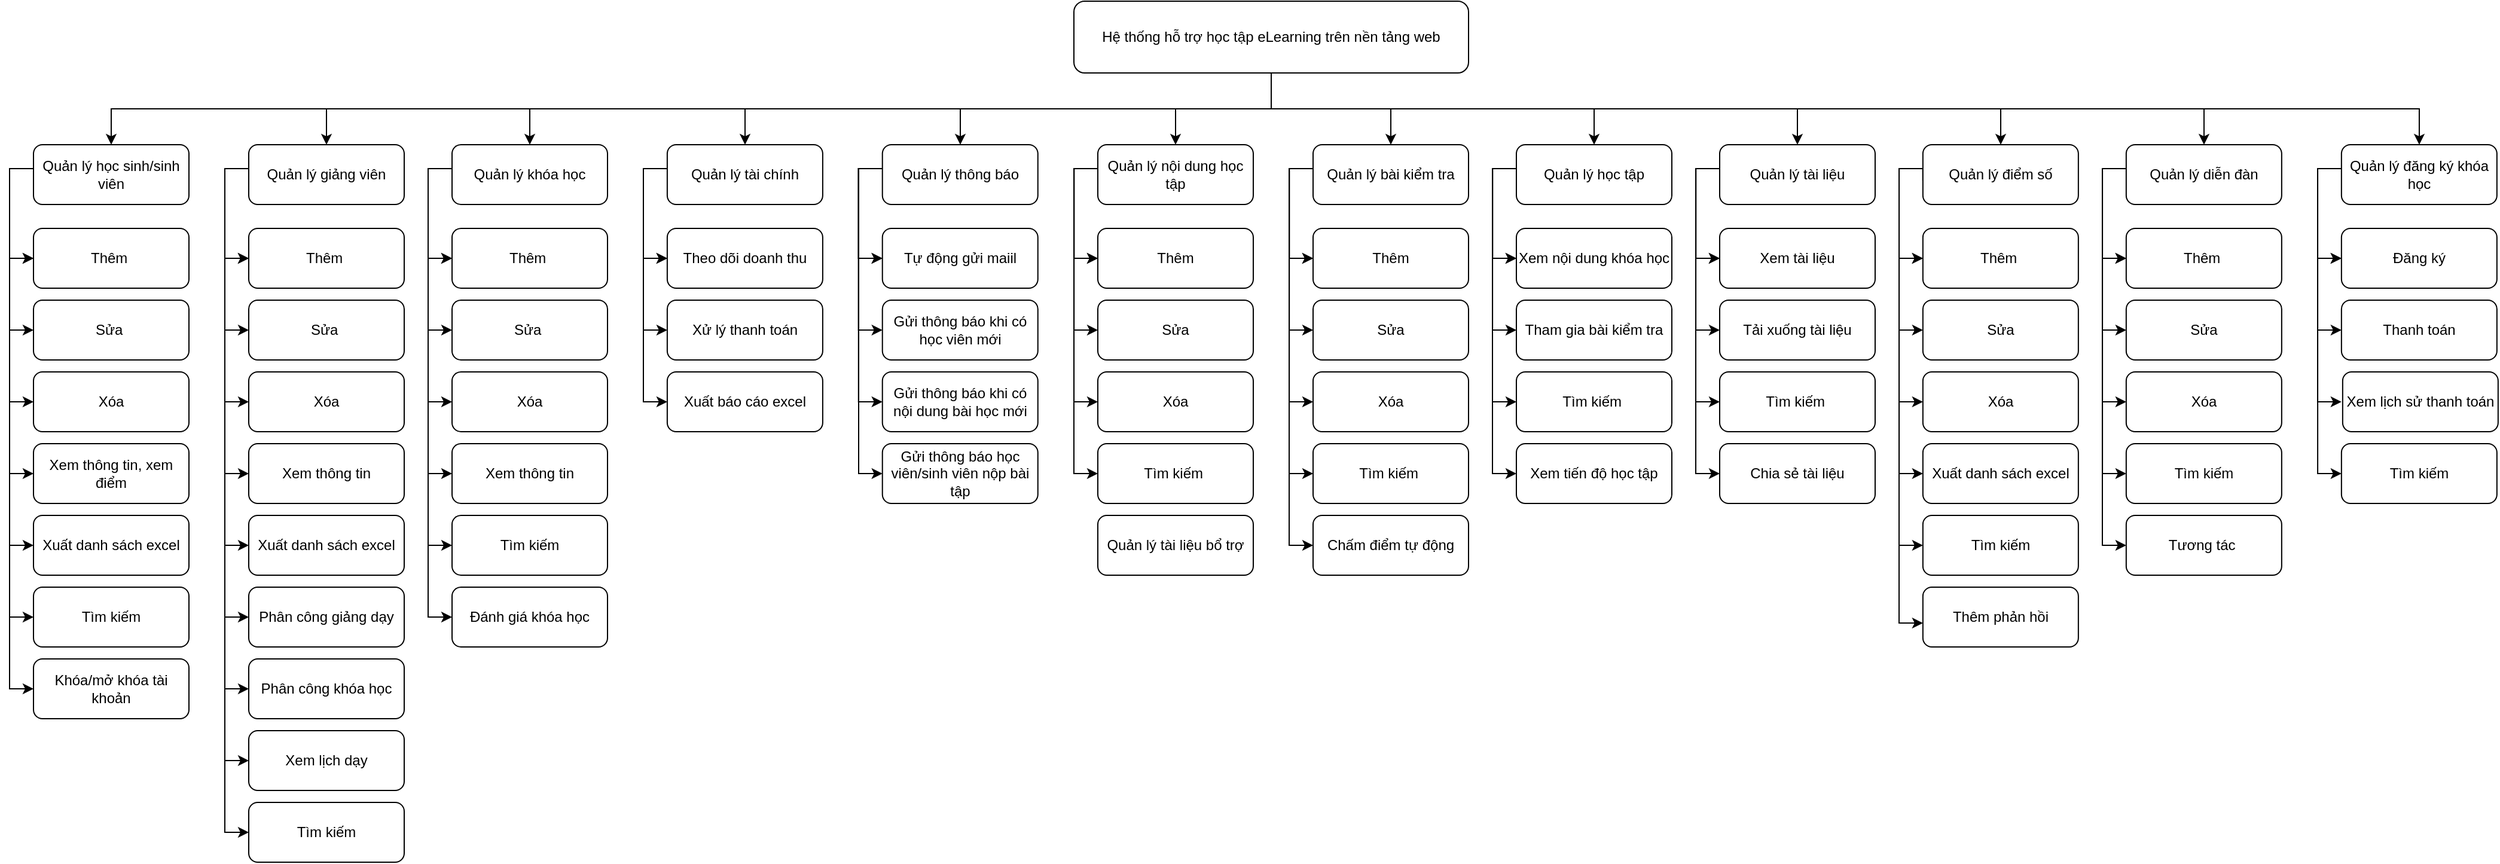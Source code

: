 <mxfile version="26.2.14">
  <diagram name="Page-1" id="I-7YPhFpCVGjYqoQ73Ly">
    <mxGraphModel dx="2675" dy="889" grid="1" gridSize="10" guides="1" tooltips="1" connect="1" arrows="1" fold="1" page="1" pageScale="1" pageWidth="850" pageHeight="1100" math="0" shadow="0">
      <root>
        <mxCell id="0" />
        <mxCell id="1" parent="0" />
        <mxCell id="hVVMpaapmV8Wa0ZIryD7-13" style="edgeStyle=orthogonalEdgeStyle;rounded=0;orthogonalLoop=1;jettySize=auto;html=1;" edge="1" parent="1" source="hVVMpaapmV8Wa0ZIryD7-2" target="hVVMpaapmV8Wa0ZIryD7-3">
          <mxGeometry relative="1" as="geometry">
            <Array as="points">
              <mxPoint x="1015" y="110" />
              <mxPoint x="45" y="110" />
            </Array>
          </mxGeometry>
        </mxCell>
        <mxCell id="hVVMpaapmV8Wa0ZIryD7-36" style="edgeStyle=orthogonalEdgeStyle;rounded=0;orthogonalLoop=1;jettySize=auto;html=1;" edge="1" parent="1" source="hVVMpaapmV8Wa0ZIryD7-2" target="hVVMpaapmV8Wa0ZIryD7-30">
          <mxGeometry relative="1" as="geometry">
            <Array as="points">
              <mxPoint x="1015" y="110" />
              <mxPoint x="225" y="110" />
            </Array>
          </mxGeometry>
        </mxCell>
        <mxCell id="hVVMpaapmV8Wa0ZIryD7-163" style="edgeStyle=orthogonalEdgeStyle;rounded=0;orthogonalLoop=1;jettySize=auto;html=1;entryX=0.5;entryY=0;entryDx=0;entryDy=0;" edge="1" parent="1" source="hVVMpaapmV8Wa0ZIryD7-2" target="hVVMpaapmV8Wa0ZIryD7-47">
          <mxGeometry relative="1" as="geometry">
            <Array as="points">
              <mxPoint x="1015" y="110" />
              <mxPoint x="395" y="110" />
            </Array>
          </mxGeometry>
        </mxCell>
        <mxCell id="hVVMpaapmV8Wa0ZIryD7-164" style="edgeStyle=orthogonalEdgeStyle;rounded=0;orthogonalLoop=1;jettySize=auto;html=1;" edge="1" parent="1" source="hVVMpaapmV8Wa0ZIryD7-2" target="hVVMpaapmV8Wa0ZIryD7-67">
          <mxGeometry relative="1" as="geometry">
            <Array as="points">
              <mxPoint x="1015" y="110" />
              <mxPoint x="575" y="110" />
            </Array>
          </mxGeometry>
        </mxCell>
        <mxCell id="hVVMpaapmV8Wa0ZIryD7-165" style="edgeStyle=orthogonalEdgeStyle;rounded=0;orthogonalLoop=1;jettySize=auto;html=1;" edge="1" parent="1" source="hVVMpaapmV8Wa0ZIryD7-2" target="hVVMpaapmV8Wa0ZIryD7-98">
          <mxGeometry relative="1" as="geometry">
            <Array as="points">
              <mxPoint x="1015" y="110" />
              <mxPoint x="755" y="110" />
            </Array>
          </mxGeometry>
        </mxCell>
        <mxCell id="hVVMpaapmV8Wa0ZIryD7-166" style="edgeStyle=orthogonalEdgeStyle;rounded=0;orthogonalLoop=1;jettySize=auto;html=1;" edge="1" parent="1" source="hVVMpaapmV8Wa0ZIryD7-2" target="hVVMpaapmV8Wa0ZIryD7-112">
          <mxGeometry relative="1" as="geometry" />
        </mxCell>
        <mxCell id="hVVMpaapmV8Wa0ZIryD7-167" style="edgeStyle=orthogonalEdgeStyle;rounded=0;orthogonalLoop=1;jettySize=auto;html=1;" edge="1" parent="1" source="hVVMpaapmV8Wa0ZIryD7-2" target="hVVMpaapmV8Wa0ZIryD7-121">
          <mxGeometry relative="1" as="geometry">
            <Array as="points">
              <mxPoint x="1015" y="110" />
              <mxPoint x="1115" y="110" />
            </Array>
          </mxGeometry>
        </mxCell>
        <mxCell id="hVVMpaapmV8Wa0ZIryD7-168" style="edgeStyle=orthogonalEdgeStyle;rounded=0;orthogonalLoop=1;jettySize=auto;html=1;" edge="1" parent="1" source="hVVMpaapmV8Wa0ZIryD7-2" target="hVVMpaapmV8Wa0ZIryD7-137">
          <mxGeometry relative="1" as="geometry">
            <Array as="points">
              <mxPoint x="1015" y="110" />
              <mxPoint x="1455" y="110" />
            </Array>
          </mxGeometry>
        </mxCell>
        <mxCell id="hVVMpaapmV8Wa0ZIryD7-169" style="edgeStyle=orthogonalEdgeStyle;rounded=0;orthogonalLoop=1;jettySize=auto;html=1;" edge="1" parent="1" source="hVVMpaapmV8Wa0ZIryD7-2" target="hVVMpaapmV8Wa0ZIryD7-147">
          <mxGeometry relative="1" as="geometry">
            <Array as="points">
              <mxPoint x="1015" y="110" />
              <mxPoint x="1625" y="110" />
            </Array>
          </mxGeometry>
        </mxCell>
        <mxCell id="hVVMpaapmV8Wa0ZIryD7-205" style="edgeStyle=orthogonalEdgeStyle;rounded=0;orthogonalLoop=1;jettySize=auto;html=1;" edge="1" parent="1" source="hVVMpaapmV8Wa0ZIryD7-2" target="hVVMpaapmV8Wa0ZIryD7-196">
          <mxGeometry relative="1" as="geometry">
            <Array as="points">
              <mxPoint x="1015" y="110" />
              <mxPoint x="1795" y="110" />
            </Array>
          </mxGeometry>
        </mxCell>
        <mxCell id="hVVMpaapmV8Wa0ZIryD7-208" style="edgeStyle=orthogonalEdgeStyle;rounded=0;orthogonalLoop=1;jettySize=auto;html=1;" edge="1" parent="1" source="hVVMpaapmV8Wa0ZIryD7-2" target="hVVMpaapmV8Wa0ZIryD7-130">
          <mxGeometry relative="1" as="geometry">
            <Array as="points">
              <mxPoint x="1015" y="110" />
              <mxPoint x="1285" y="110" />
            </Array>
          </mxGeometry>
        </mxCell>
        <mxCell id="hVVMpaapmV8Wa0ZIryD7-226" style="edgeStyle=orthogonalEdgeStyle;rounded=0;orthogonalLoop=1;jettySize=auto;html=1;" edge="1" parent="1" source="hVVMpaapmV8Wa0ZIryD7-2" target="hVVMpaapmV8Wa0ZIryD7-215">
          <mxGeometry relative="1" as="geometry">
            <Array as="points">
              <mxPoint x="1015" y="110" />
              <mxPoint x="1975" y="110" />
            </Array>
          </mxGeometry>
        </mxCell>
        <mxCell id="hVVMpaapmV8Wa0ZIryD7-2" value="Hệ thống hỗ trợ học tập eLearning trên nền tảng web" style="rounded=1;whiteSpace=wrap;html=1;" vertex="1" parent="1">
          <mxGeometry x="850" y="20" width="330" height="60" as="geometry" />
        </mxCell>
        <mxCell id="hVVMpaapmV8Wa0ZIryD7-15" style="edgeStyle=orthogonalEdgeStyle;rounded=0;orthogonalLoop=1;jettySize=auto;html=1;entryX=0;entryY=0.5;entryDx=0;entryDy=0;" edge="1" parent="1" source="hVVMpaapmV8Wa0ZIryD7-3" target="hVVMpaapmV8Wa0ZIryD7-7">
          <mxGeometry relative="1" as="geometry">
            <Array as="points">
              <mxPoint x="-40" y="160" />
              <mxPoint x="-40" y="235" />
            </Array>
          </mxGeometry>
        </mxCell>
        <mxCell id="hVVMpaapmV8Wa0ZIryD7-17" style="edgeStyle=orthogonalEdgeStyle;rounded=0;orthogonalLoop=1;jettySize=auto;html=1;entryX=0;entryY=0.5;entryDx=0;entryDy=0;" edge="1" parent="1" source="hVVMpaapmV8Wa0ZIryD7-3" target="hVVMpaapmV8Wa0ZIryD7-7">
          <mxGeometry relative="1" as="geometry">
            <Array as="points">
              <mxPoint x="-40" y="160" />
              <mxPoint x="-40" y="235" />
            </Array>
          </mxGeometry>
        </mxCell>
        <mxCell id="hVVMpaapmV8Wa0ZIryD7-18" style="edgeStyle=orthogonalEdgeStyle;rounded=0;orthogonalLoop=1;jettySize=auto;html=1;entryX=0;entryY=0.5;entryDx=0;entryDy=0;" edge="1" parent="1" source="hVVMpaapmV8Wa0ZIryD7-3" target="hVVMpaapmV8Wa0ZIryD7-8">
          <mxGeometry relative="1" as="geometry">
            <Array as="points">
              <mxPoint x="-40" y="160" />
              <mxPoint x="-40" y="295" />
            </Array>
          </mxGeometry>
        </mxCell>
        <mxCell id="hVVMpaapmV8Wa0ZIryD7-19" style="edgeStyle=orthogonalEdgeStyle;rounded=0;orthogonalLoop=1;jettySize=auto;html=1;entryX=0;entryY=0.5;entryDx=0;entryDy=0;" edge="1" parent="1" source="hVVMpaapmV8Wa0ZIryD7-3" target="hVVMpaapmV8Wa0ZIryD7-9">
          <mxGeometry relative="1" as="geometry">
            <Array as="points">
              <mxPoint x="-40" y="160" />
              <mxPoint x="-40" y="355" />
            </Array>
          </mxGeometry>
        </mxCell>
        <mxCell id="hVVMpaapmV8Wa0ZIryD7-20" style="edgeStyle=orthogonalEdgeStyle;rounded=0;orthogonalLoop=1;jettySize=auto;html=1;entryX=0;entryY=0.5;entryDx=0;entryDy=0;" edge="1" parent="1" source="hVVMpaapmV8Wa0ZIryD7-3" target="hVVMpaapmV8Wa0ZIryD7-10">
          <mxGeometry relative="1" as="geometry">
            <Array as="points">
              <mxPoint x="-40" y="160" />
              <mxPoint x="-40" y="415" />
            </Array>
          </mxGeometry>
        </mxCell>
        <mxCell id="hVVMpaapmV8Wa0ZIryD7-21" style="edgeStyle=orthogonalEdgeStyle;rounded=0;orthogonalLoop=1;jettySize=auto;html=1;entryX=0;entryY=0.5;entryDx=0;entryDy=0;" edge="1" parent="1" source="hVVMpaapmV8Wa0ZIryD7-3" target="hVVMpaapmV8Wa0ZIryD7-12">
          <mxGeometry relative="1" as="geometry">
            <Array as="points">
              <mxPoint x="-40" y="160" />
              <mxPoint x="-40" y="475" />
            </Array>
          </mxGeometry>
        </mxCell>
        <mxCell id="hVVMpaapmV8Wa0ZIryD7-77" style="edgeStyle=orthogonalEdgeStyle;rounded=0;orthogonalLoop=1;jettySize=auto;html=1;entryX=0;entryY=0.5;entryDx=0;entryDy=0;" edge="1" parent="1" source="hVVMpaapmV8Wa0ZIryD7-3" target="hVVMpaapmV8Wa0ZIryD7-75">
          <mxGeometry relative="1" as="geometry">
            <Array as="points">
              <mxPoint x="-40" y="160" />
              <mxPoint x="-40" y="535" />
            </Array>
          </mxGeometry>
        </mxCell>
        <mxCell id="hVVMpaapmV8Wa0ZIryD7-173" style="edgeStyle=orthogonalEdgeStyle;rounded=0;orthogonalLoop=1;jettySize=auto;html=1;entryX=0;entryY=0.5;entryDx=0;entryDy=0;" edge="1" parent="1" source="hVVMpaapmV8Wa0ZIryD7-3" target="hVVMpaapmV8Wa0ZIryD7-171">
          <mxGeometry relative="1" as="geometry">
            <Array as="points">
              <mxPoint x="-40" y="160" />
              <mxPoint x="-40" y="595" />
            </Array>
          </mxGeometry>
        </mxCell>
        <mxCell id="hVVMpaapmV8Wa0ZIryD7-3" value="&lt;p style=&quot;white-space-collapse: preserve;&quot; dir=&quot;auto&quot;&gt;Quản lý học sinh/sinh viên&lt;/p&gt;" style="rounded=1;whiteSpace=wrap;html=1;horizontal=1;" vertex="1" parent="1">
          <mxGeometry x="-20" y="140" width="130" height="50" as="geometry" />
        </mxCell>
        <mxCell id="hVVMpaapmV8Wa0ZIryD7-7" value="&lt;p style=&quot;white-space-collapse: preserve;&quot; dir=&quot;auto&quot;&gt;Thêm &lt;/p&gt;" style="rounded=1;whiteSpace=wrap;html=1;horizontal=1;" vertex="1" parent="1">
          <mxGeometry x="-20" y="210" width="130" height="50" as="geometry" />
        </mxCell>
        <mxCell id="hVVMpaapmV8Wa0ZIryD7-8" value="&lt;p style=&quot;white-space-collapse: preserve;&quot; dir=&quot;auto&quot;&gt;Sửa &lt;/p&gt;" style="rounded=1;whiteSpace=wrap;html=1;horizontal=1;" vertex="1" parent="1">
          <mxGeometry x="-20" y="270" width="130" height="50" as="geometry" />
        </mxCell>
        <mxCell id="hVVMpaapmV8Wa0ZIryD7-9" value="Xóa" style="rounded=1;whiteSpace=wrap;html=1;horizontal=1;" vertex="1" parent="1">
          <mxGeometry x="-20" y="330" width="130" height="50" as="geometry" />
        </mxCell>
        <mxCell id="hVVMpaapmV8Wa0ZIryD7-10" value="Xem thông tin, xem điểm" style="rounded=1;whiteSpace=wrap;html=1;horizontal=1;" vertex="1" parent="1">
          <mxGeometry x="-20" y="390" width="130" height="50" as="geometry" />
        </mxCell>
        <mxCell id="hVVMpaapmV8Wa0ZIryD7-12" value="Xuất danh sách excel" style="rounded=1;whiteSpace=wrap;html=1;horizontal=1;" vertex="1" parent="1">
          <mxGeometry x="-20" y="450" width="130" height="50" as="geometry" />
        </mxCell>
        <mxCell id="hVVMpaapmV8Wa0ZIryD7-24" style="edgeStyle=orthogonalEdgeStyle;rounded=0;orthogonalLoop=1;jettySize=auto;html=1;entryX=0;entryY=0.5;entryDx=0;entryDy=0;" edge="1" parent="1" source="hVVMpaapmV8Wa0ZIryD7-30" target="hVVMpaapmV8Wa0ZIryD7-31">
          <mxGeometry relative="1" as="geometry">
            <Array as="points">
              <mxPoint x="140" y="160" />
              <mxPoint x="140" y="235" />
            </Array>
          </mxGeometry>
        </mxCell>
        <mxCell id="hVVMpaapmV8Wa0ZIryD7-25" style="edgeStyle=orthogonalEdgeStyle;rounded=0;orthogonalLoop=1;jettySize=auto;html=1;entryX=0;entryY=0.5;entryDx=0;entryDy=0;" edge="1" parent="1" source="hVVMpaapmV8Wa0ZIryD7-30" target="hVVMpaapmV8Wa0ZIryD7-31">
          <mxGeometry relative="1" as="geometry">
            <Array as="points">
              <mxPoint x="140" y="160" />
              <mxPoint x="140" y="235" />
            </Array>
          </mxGeometry>
        </mxCell>
        <mxCell id="hVVMpaapmV8Wa0ZIryD7-26" style="edgeStyle=orthogonalEdgeStyle;rounded=0;orthogonalLoop=1;jettySize=auto;html=1;entryX=0;entryY=0.5;entryDx=0;entryDy=0;" edge="1" parent="1" source="hVVMpaapmV8Wa0ZIryD7-30" target="hVVMpaapmV8Wa0ZIryD7-32">
          <mxGeometry relative="1" as="geometry">
            <Array as="points">
              <mxPoint x="140" y="160" />
              <mxPoint x="140" y="295" />
            </Array>
          </mxGeometry>
        </mxCell>
        <mxCell id="hVVMpaapmV8Wa0ZIryD7-27" style="edgeStyle=orthogonalEdgeStyle;rounded=0;orthogonalLoop=1;jettySize=auto;html=1;entryX=0;entryY=0.5;entryDx=0;entryDy=0;" edge="1" parent="1" source="hVVMpaapmV8Wa0ZIryD7-30" target="hVVMpaapmV8Wa0ZIryD7-33">
          <mxGeometry relative="1" as="geometry">
            <Array as="points">
              <mxPoint x="140" y="160" />
              <mxPoint x="140" y="355" />
            </Array>
          </mxGeometry>
        </mxCell>
        <mxCell id="hVVMpaapmV8Wa0ZIryD7-28" style="edgeStyle=orthogonalEdgeStyle;rounded=0;orthogonalLoop=1;jettySize=auto;html=1;entryX=0;entryY=0.5;entryDx=0;entryDy=0;" edge="1" parent="1" source="hVVMpaapmV8Wa0ZIryD7-30" target="hVVMpaapmV8Wa0ZIryD7-34">
          <mxGeometry relative="1" as="geometry">
            <Array as="points">
              <mxPoint x="140" y="160" />
              <mxPoint x="140" y="415" />
            </Array>
          </mxGeometry>
        </mxCell>
        <mxCell id="hVVMpaapmV8Wa0ZIryD7-29" style="edgeStyle=orthogonalEdgeStyle;rounded=0;orthogonalLoop=1;jettySize=auto;html=1;entryX=0;entryY=0.5;entryDx=0;entryDy=0;" edge="1" parent="1" source="hVVMpaapmV8Wa0ZIryD7-30" target="hVVMpaapmV8Wa0ZIryD7-35">
          <mxGeometry relative="1" as="geometry">
            <Array as="points">
              <mxPoint x="140" y="160" />
              <mxPoint x="140" y="475" />
            </Array>
          </mxGeometry>
        </mxCell>
        <mxCell id="hVVMpaapmV8Wa0ZIryD7-57" style="edgeStyle=orthogonalEdgeStyle;rounded=0;orthogonalLoop=1;jettySize=auto;html=1;entryX=0;entryY=0.5;entryDx=0;entryDy=0;" edge="1" parent="1" source="hVVMpaapmV8Wa0ZIryD7-30" target="hVVMpaapmV8Wa0ZIryD7-37">
          <mxGeometry relative="1" as="geometry">
            <Array as="points">
              <mxPoint x="140" y="160" />
              <mxPoint x="140" y="535" />
            </Array>
          </mxGeometry>
        </mxCell>
        <mxCell id="hVVMpaapmV8Wa0ZIryD7-58" style="edgeStyle=orthogonalEdgeStyle;rounded=0;orthogonalLoop=1;jettySize=auto;html=1;entryX=0;entryY=0.5;entryDx=0;entryDy=0;" edge="1" parent="1" source="hVVMpaapmV8Wa0ZIryD7-30" target="hVVMpaapmV8Wa0ZIryD7-38">
          <mxGeometry relative="1" as="geometry">
            <Array as="points">
              <mxPoint x="140" y="160" />
              <mxPoint x="140" y="595" />
            </Array>
          </mxGeometry>
        </mxCell>
        <mxCell id="hVVMpaapmV8Wa0ZIryD7-81" style="edgeStyle=orthogonalEdgeStyle;rounded=0;orthogonalLoop=1;jettySize=auto;html=1;entryX=0;entryY=0.5;entryDx=0;entryDy=0;" edge="1" parent="1" source="hVVMpaapmV8Wa0ZIryD7-30" target="hVVMpaapmV8Wa0ZIryD7-80">
          <mxGeometry relative="1" as="geometry">
            <Array as="points">
              <mxPoint x="140" y="160" />
              <mxPoint x="140" y="655" />
            </Array>
          </mxGeometry>
        </mxCell>
        <mxCell id="hVVMpaapmV8Wa0ZIryD7-175" style="edgeStyle=orthogonalEdgeStyle;rounded=0;orthogonalLoop=1;jettySize=auto;html=1;entryX=0;entryY=0.5;entryDx=0;entryDy=0;" edge="1" parent="1" source="hVVMpaapmV8Wa0ZIryD7-30" target="hVVMpaapmV8Wa0ZIryD7-174">
          <mxGeometry relative="1" as="geometry">
            <Array as="points">
              <mxPoint x="140" y="160" />
              <mxPoint x="140" y="715" />
            </Array>
          </mxGeometry>
        </mxCell>
        <mxCell id="hVVMpaapmV8Wa0ZIryD7-30" value="&lt;p style=&quot;white-space-collapse: preserve;&quot; dir=&quot;auto&quot;&gt;Quản lý giảng viên&lt;/p&gt;" style="rounded=1;whiteSpace=wrap;html=1;horizontal=1;" vertex="1" parent="1">
          <mxGeometry x="160" y="140" width="130" height="50" as="geometry" />
        </mxCell>
        <mxCell id="hVVMpaapmV8Wa0ZIryD7-31" value="&lt;p style=&quot;white-space-collapse: preserve;&quot; dir=&quot;auto&quot;&gt;Thêm &lt;/p&gt;" style="rounded=1;whiteSpace=wrap;html=1;horizontal=1;" vertex="1" parent="1">
          <mxGeometry x="160" y="210" width="130" height="50" as="geometry" />
        </mxCell>
        <mxCell id="hVVMpaapmV8Wa0ZIryD7-32" value="&lt;p style=&quot;white-space-collapse: preserve;&quot; dir=&quot;auto&quot;&gt;Sửa &lt;/p&gt;" style="rounded=1;whiteSpace=wrap;html=1;horizontal=1;" vertex="1" parent="1">
          <mxGeometry x="160" y="270" width="130" height="50" as="geometry" />
        </mxCell>
        <mxCell id="hVVMpaapmV8Wa0ZIryD7-33" value="Xóa" style="rounded=1;whiteSpace=wrap;html=1;horizontal=1;" vertex="1" parent="1">
          <mxGeometry x="160" y="330" width="130" height="50" as="geometry" />
        </mxCell>
        <mxCell id="hVVMpaapmV8Wa0ZIryD7-34" value="Xem thông tin" style="rounded=1;whiteSpace=wrap;html=1;horizontal=1;" vertex="1" parent="1">
          <mxGeometry x="160" y="390" width="130" height="50" as="geometry" />
        </mxCell>
        <mxCell id="hVVMpaapmV8Wa0ZIryD7-35" value="Xuất danh sách excel" style="rounded=1;whiteSpace=wrap;html=1;horizontal=1;" vertex="1" parent="1">
          <mxGeometry x="160" y="450" width="130" height="50" as="geometry" />
        </mxCell>
        <mxCell id="hVVMpaapmV8Wa0ZIryD7-37" value="Phân công giảng dạy" style="rounded=1;whiteSpace=wrap;html=1;horizontal=1;" vertex="1" parent="1">
          <mxGeometry x="160" y="510" width="130" height="50" as="geometry" />
        </mxCell>
        <mxCell id="hVVMpaapmV8Wa0ZIryD7-38" value="Phân công khóa học" style="rounded=1;whiteSpace=wrap;html=1;horizontal=1;" vertex="1" parent="1">
          <mxGeometry x="160" y="570" width="130" height="50" as="geometry" />
        </mxCell>
        <mxCell id="hVVMpaapmV8Wa0ZIryD7-41" style="edgeStyle=orthogonalEdgeStyle;rounded=0;orthogonalLoop=1;jettySize=auto;html=1;entryX=0;entryY=0.5;entryDx=0;entryDy=0;" edge="1" parent="1" source="hVVMpaapmV8Wa0ZIryD7-47" target="hVVMpaapmV8Wa0ZIryD7-48">
          <mxGeometry relative="1" as="geometry">
            <Array as="points">
              <mxPoint x="310" y="160" />
              <mxPoint x="310" y="235" />
            </Array>
          </mxGeometry>
        </mxCell>
        <mxCell id="hVVMpaapmV8Wa0ZIryD7-42" style="edgeStyle=orthogonalEdgeStyle;rounded=0;orthogonalLoop=1;jettySize=auto;html=1;entryX=0;entryY=0.5;entryDx=0;entryDy=0;" edge="1" parent="1" source="hVVMpaapmV8Wa0ZIryD7-47" target="hVVMpaapmV8Wa0ZIryD7-48">
          <mxGeometry relative="1" as="geometry">
            <Array as="points">
              <mxPoint x="310" y="160" />
              <mxPoint x="310" y="235" />
            </Array>
          </mxGeometry>
        </mxCell>
        <mxCell id="hVVMpaapmV8Wa0ZIryD7-43" style="edgeStyle=orthogonalEdgeStyle;rounded=0;orthogonalLoop=1;jettySize=auto;html=1;entryX=0;entryY=0.5;entryDx=0;entryDy=0;" edge="1" parent="1" source="hVVMpaapmV8Wa0ZIryD7-47" target="hVVMpaapmV8Wa0ZIryD7-49">
          <mxGeometry relative="1" as="geometry">
            <Array as="points">
              <mxPoint x="310" y="160" />
              <mxPoint x="310" y="295" />
            </Array>
          </mxGeometry>
        </mxCell>
        <mxCell id="hVVMpaapmV8Wa0ZIryD7-44" style="edgeStyle=orthogonalEdgeStyle;rounded=0;orthogonalLoop=1;jettySize=auto;html=1;entryX=0;entryY=0.5;entryDx=0;entryDy=0;" edge="1" parent="1" source="hVVMpaapmV8Wa0ZIryD7-47" target="hVVMpaapmV8Wa0ZIryD7-50">
          <mxGeometry relative="1" as="geometry">
            <Array as="points">
              <mxPoint x="310" y="160" />
              <mxPoint x="310" y="355" />
            </Array>
          </mxGeometry>
        </mxCell>
        <mxCell id="hVVMpaapmV8Wa0ZIryD7-45" style="edgeStyle=orthogonalEdgeStyle;rounded=0;orthogonalLoop=1;jettySize=auto;html=1;entryX=0;entryY=0.5;entryDx=0;entryDy=0;" edge="1" parent="1" source="hVVMpaapmV8Wa0ZIryD7-47" target="hVVMpaapmV8Wa0ZIryD7-51">
          <mxGeometry relative="1" as="geometry">
            <Array as="points">
              <mxPoint x="310" y="160" />
              <mxPoint x="310" y="415" />
            </Array>
          </mxGeometry>
        </mxCell>
        <mxCell id="hVVMpaapmV8Wa0ZIryD7-46" style="edgeStyle=orthogonalEdgeStyle;rounded=0;orthogonalLoop=1;jettySize=auto;html=1;entryX=0;entryY=0.5;entryDx=0;entryDy=0;" edge="1" parent="1" source="hVVMpaapmV8Wa0ZIryD7-47">
          <mxGeometry relative="1" as="geometry">
            <Array as="points">
              <mxPoint x="310" y="160" />
              <mxPoint x="310" y="475" />
            </Array>
            <mxPoint x="330" y="475" as="targetPoint" />
          </mxGeometry>
        </mxCell>
        <mxCell id="hVVMpaapmV8Wa0ZIryD7-177" style="edgeStyle=orthogonalEdgeStyle;rounded=0;orthogonalLoop=1;jettySize=auto;html=1;entryX=0;entryY=0.5;entryDx=0;entryDy=0;" edge="1" parent="1" source="hVVMpaapmV8Wa0ZIryD7-47" target="hVVMpaapmV8Wa0ZIryD7-176">
          <mxGeometry relative="1" as="geometry">
            <Array as="points">
              <mxPoint x="310" y="160" />
              <mxPoint x="310" y="535" />
            </Array>
          </mxGeometry>
        </mxCell>
        <mxCell id="hVVMpaapmV8Wa0ZIryD7-47" value="&lt;p style=&quot;white-space-collapse: preserve;&quot; dir=&quot;auto&quot;&gt;Quản lý khóa học&lt;/p&gt;" style="rounded=1;whiteSpace=wrap;html=1;horizontal=1;" vertex="1" parent="1">
          <mxGeometry x="330" y="140" width="130" height="50" as="geometry" />
        </mxCell>
        <mxCell id="hVVMpaapmV8Wa0ZIryD7-48" value="&lt;p style=&quot;white-space-collapse: preserve;&quot; dir=&quot;auto&quot;&gt;Thêm &lt;/p&gt;" style="rounded=1;whiteSpace=wrap;html=1;horizontal=1;" vertex="1" parent="1">
          <mxGeometry x="330" y="210" width="130" height="50" as="geometry" />
        </mxCell>
        <mxCell id="hVVMpaapmV8Wa0ZIryD7-49" value="&lt;p style=&quot;white-space-collapse: preserve;&quot; dir=&quot;auto&quot;&gt;Sửa &lt;/p&gt;" style="rounded=1;whiteSpace=wrap;html=1;horizontal=1;" vertex="1" parent="1">
          <mxGeometry x="330" y="270" width="130" height="50" as="geometry" />
        </mxCell>
        <mxCell id="hVVMpaapmV8Wa0ZIryD7-50" value="Xóa" style="rounded=1;whiteSpace=wrap;html=1;horizontal=1;" vertex="1" parent="1">
          <mxGeometry x="330" y="330" width="130" height="50" as="geometry" />
        </mxCell>
        <mxCell id="hVVMpaapmV8Wa0ZIryD7-51" value="Xem thông tin" style="rounded=1;whiteSpace=wrap;html=1;horizontal=1;" vertex="1" parent="1">
          <mxGeometry x="330" y="390" width="130" height="50" as="geometry" />
        </mxCell>
        <mxCell id="hVVMpaapmV8Wa0ZIryD7-59" value="Tìm kiếm" style="rounded=1;whiteSpace=wrap;html=1;horizontal=1;" vertex="1" parent="1">
          <mxGeometry x="330" y="450" width="130" height="50" as="geometry" />
        </mxCell>
        <mxCell id="hVVMpaapmV8Wa0ZIryD7-61" style="edgeStyle=orthogonalEdgeStyle;rounded=0;orthogonalLoop=1;jettySize=auto;html=1;entryX=0;entryY=0.5;entryDx=0;entryDy=0;" edge="1" parent="1" source="hVVMpaapmV8Wa0ZIryD7-67" target="hVVMpaapmV8Wa0ZIryD7-68">
          <mxGeometry relative="1" as="geometry">
            <Array as="points">
              <mxPoint x="490" y="160" />
              <mxPoint x="490" y="235" />
            </Array>
          </mxGeometry>
        </mxCell>
        <mxCell id="hVVMpaapmV8Wa0ZIryD7-62" style="edgeStyle=orthogonalEdgeStyle;rounded=0;orthogonalLoop=1;jettySize=auto;html=1;entryX=0;entryY=0.5;entryDx=0;entryDy=0;" edge="1" parent="1" source="hVVMpaapmV8Wa0ZIryD7-67" target="hVVMpaapmV8Wa0ZIryD7-68">
          <mxGeometry relative="1" as="geometry">
            <Array as="points">
              <mxPoint x="490" y="160" />
              <mxPoint x="490" y="235" />
            </Array>
          </mxGeometry>
        </mxCell>
        <mxCell id="hVVMpaapmV8Wa0ZIryD7-63" style="edgeStyle=orthogonalEdgeStyle;rounded=0;orthogonalLoop=1;jettySize=auto;html=1;entryX=0;entryY=0.5;entryDx=0;entryDy=0;" edge="1" parent="1" source="hVVMpaapmV8Wa0ZIryD7-67" target="hVVMpaapmV8Wa0ZIryD7-69">
          <mxGeometry relative="1" as="geometry">
            <Array as="points">
              <mxPoint x="490" y="160" />
              <mxPoint x="490" y="295" />
            </Array>
          </mxGeometry>
        </mxCell>
        <mxCell id="hVVMpaapmV8Wa0ZIryD7-64" style="edgeStyle=orthogonalEdgeStyle;rounded=0;orthogonalLoop=1;jettySize=auto;html=1;entryX=0;entryY=0.5;entryDx=0;entryDy=0;" edge="1" parent="1" source="hVVMpaapmV8Wa0ZIryD7-67" target="hVVMpaapmV8Wa0ZIryD7-70">
          <mxGeometry relative="1" as="geometry">
            <Array as="points">
              <mxPoint x="490" y="160" />
              <mxPoint x="490" y="355" />
            </Array>
          </mxGeometry>
        </mxCell>
        <mxCell id="hVVMpaapmV8Wa0ZIryD7-67" value="&lt;p style=&quot;white-space-collapse: preserve;&quot; dir=&quot;auto&quot;&gt;Quản lý tài chính&lt;/p&gt;" style="rounded=1;whiteSpace=wrap;html=1;horizontal=1;" vertex="1" parent="1">
          <mxGeometry x="509.95" y="140" width="130" height="50" as="geometry" />
        </mxCell>
        <mxCell id="hVVMpaapmV8Wa0ZIryD7-68" value="&lt;p style=&quot;white-space-collapse: preserve;&quot; dir=&quot;auto&quot;&gt;Theo dõi doanh thu&lt;/p&gt;" style="rounded=1;whiteSpace=wrap;html=1;horizontal=1;" vertex="1" parent="1">
          <mxGeometry x="509.95" y="210" width="130" height="50" as="geometry" />
        </mxCell>
        <mxCell id="hVVMpaapmV8Wa0ZIryD7-69" value="&lt;p style=&quot;white-space-collapse: preserve;&quot; dir=&quot;auto&quot;&gt;Xử lý thanh toán&lt;/p&gt;" style="rounded=1;whiteSpace=wrap;html=1;horizontal=1;" vertex="1" parent="1">
          <mxGeometry x="509.95" y="270" width="130" height="50" as="geometry" />
        </mxCell>
        <mxCell id="hVVMpaapmV8Wa0ZIryD7-70" value="Xuất báo cáo excel" style="rounded=1;whiteSpace=wrap;html=1;horizontal=1;" vertex="1" parent="1">
          <mxGeometry x="509.95" y="330" width="130" height="50" as="geometry" />
        </mxCell>
        <mxCell id="hVVMpaapmV8Wa0ZIryD7-75" value="Tìm kiếm" style="rounded=1;whiteSpace=wrap;html=1;horizontal=1;" vertex="1" parent="1">
          <mxGeometry x="-20" y="510" width="130" height="50" as="geometry" />
        </mxCell>
        <mxCell id="hVVMpaapmV8Wa0ZIryD7-80" value="Xem lịch dạy" style="rounded=1;whiteSpace=wrap;html=1;horizontal=1;" vertex="1" parent="1">
          <mxGeometry x="160" y="630" width="130" height="50" as="geometry" />
        </mxCell>
        <mxCell id="hVVMpaapmV8Wa0ZIryD7-94" style="edgeStyle=orthogonalEdgeStyle;rounded=0;orthogonalLoop=1;jettySize=auto;html=1;entryX=0;entryY=0.5;entryDx=0;entryDy=0;" edge="1" parent="1" source="hVVMpaapmV8Wa0ZIryD7-98" target="hVVMpaapmV8Wa0ZIryD7-99">
          <mxGeometry relative="1" as="geometry">
            <Array as="points">
              <mxPoint x="669.92" y="160" />
              <mxPoint x="669.92" y="235" />
            </Array>
          </mxGeometry>
        </mxCell>
        <mxCell id="hVVMpaapmV8Wa0ZIryD7-95" style="edgeStyle=orthogonalEdgeStyle;rounded=0;orthogonalLoop=1;jettySize=auto;html=1;entryX=0;entryY=0.5;entryDx=0;entryDy=0;" edge="1" parent="1" source="hVVMpaapmV8Wa0ZIryD7-98" target="hVVMpaapmV8Wa0ZIryD7-99">
          <mxGeometry relative="1" as="geometry">
            <Array as="points">
              <mxPoint x="669.92" y="160" />
              <mxPoint x="669.92" y="235" />
            </Array>
          </mxGeometry>
        </mxCell>
        <mxCell id="hVVMpaapmV8Wa0ZIryD7-96" style="edgeStyle=orthogonalEdgeStyle;rounded=0;orthogonalLoop=1;jettySize=auto;html=1;entryX=0;entryY=0.5;entryDx=0;entryDy=0;" edge="1" parent="1" source="hVVMpaapmV8Wa0ZIryD7-98">
          <mxGeometry relative="1" as="geometry">
            <Array as="points">
              <mxPoint x="669.92" y="160" />
              <mxPoint x="669.92" y="295" />
            </Array>
            <mxPoint x="689.87" y="295" as="targetPoint" />
          </mxGeometry>
        </mxCell>
        <mxCell id="hVVMpaapmV8Wa0ZIryD7-97" style="edgeStyle=orthogonalEdgeStyle;rounded=0;orthogonalLoop=1;jettySize=auto;html=1;entryX=0;entryY=0.5;entryDx=0;entryDy=0;" edge="1" parent="1" source="hVVMpaapmV8Wa0ZIryD7-98">
          <mxGeometry relative="1" as="geometry">
            <Array as="points">
              <mxPoint x="669.92" y="160" />
              <mxPoint x="669.92" y="355" />
            </Array>
            <mxPoint x="689.87" y="355" as="targetPoint" />
          </mxGeometry>
        </mxCell>
        <mxCell id="hVVMpaapmV8Wa0ZIryD7-106" style="edgeStyle=orthogonalEdgeStyle;rounded=0;orthogonalLoop=1;jettySize=auto;html=1;entryX=0;entryY=0.5;entryDx=0;entryDy=0;" edge="1" parent="1" source="hVVMpaapmV8Wa0ZIryD7-98" target="hVVMpaapmV8Wa0ZIryD7-105">
          <mxGeometry relative="1" as="geometry">
            <Array as="points">
              <mxPoint x="670" y="160" />
              <mxPoint x="670" y="415" />
            </Array>
          </mxGeometry>
        </mxCell>
        <mxCell id="hVVMpaapmV8Wa0ZIryD7-98" value="&lt;p style=&quot;white-space-collapse: preserve;&quot; dir=&quot;auto&quot;&gt;Quản lý thông báo&lt;/p&gt;" style="rounded=1;whiteSpace=wrap;html=1;horizontal=1;" vertex="1" parent="1">
          <mxGeometry x="689.87" y="140" width="130" height="50" as="geometry" />
        </mxCell>
        <mxCell id="hVVMpaapmV8Wa0ZIryD7-99" value="Tự động gửi maiil" style="rounded=1;whiteSpace=wrap;html=1;horizontal=1;" vertex="1" parent="1">
          <mxGeometry x="689.87" y="210" width="130" height="50" as="geometry" />
        </mxCell>
        <mxCell id="hVVMpaapmV8Wa0ZIryD7-102" value="Gửi thông báo khi có học viên mới" style="rounded=1;whiteSpace=wrap;html=1;horizontal=1;" vertex="1" parent="1">
          <mxGeometry x="689.87" y="270" width="130" height="50" as="geometry" />
        </mxCell>
        <mxCell id="hVVMpaapmV8Wa0ZIryD7-103" value="Gửi thông báo khi có nội dung bài học mới" style="rounded=1;whiteSpace=wrap;html=1;horizontal=1;" vertex="1" parent="1">
          <mxGeometry x="689.87" y="330" width="130" height="50" as="geometry" />
        </mxCell>
        <mxCell id="hVVMpaapmV8Wa0ZIryD7-105" value="Gửi thông báo học viên/sinh viên nộp bài tập" style="rounded=1;whiteSpace=wrap;html=1;horizontal=1;" vertex="1" parent="1">
          <mxGeometry x="689.87" y="390" width="130" height="50" as="geometry" />
        </mxCell>
        <mxCell id="hVVMpaapmV8Wa0ZIryD7-107" style="edgeStyle=orthogonalEdgeStyle;rounded=0;orthogonalLoop=1;jettySize=auto;html=1;entryX=0;entryY=0.5;entryDx=0;entryDy=0;" edge="1" parent="1" source="hVVMpaapmV8Wa0ZIryD7-112" target="hVVMpaapmV8Wa0ZIryD7-113">
          <mxGeometry relative="1" as="geometry">
            <Array as="points">
              <mxPoint x="850.04" y="160" />
              <mxPoint x="850.04" y="235" />
            </Array>
          </mxGeometry>
        </mxCell>
        <mxCell id="hVVMpaapmV8Wa0ZIryD7-108" style="edgeStyle=orthogonalEdgeStyle;rounded=0;orthogonalLoop=1;jettySize=auto;html=1;entryX=0;entryY=0.5;entryDx=0;entryDy=0;" edge="1" parent="1" source="hVVMpaapmV8Wa0ZIryD7-112" target="hVVMpaapmV8Wa0ZIryD7-113">
          <mxGeometry relative="1" as="geometry">
            <Array as="points">
              <mxPoint x="850.04" y="160" />
              <mxPoint x="850.04" y="235" />
            </Array>
          </mxGeometry>
        </mxCell>
        <mxCell id="hVVMpaapmV8Wa0ZIryD7-109" style="edgeStyle=orthogonalEdgeStyle;rounded=0;orthogonalLoop=1;jettySize=auto;html=1;entryX=0;entryY=0.5;entryDx=0;entryDy=0;" edge="1" parent="1" source="hVVMpaapmV8Wa0ZIryD7-112">
          <mxGeometry relative="1" as="geometry">
            <Array as="points">
              <mxPoint x="850.04" y="160" />
              <mxPoint x="850.04" y="295" />
            </Array>
            <mxPoint x="869.99" y="295" as="targetPoint" />
          </mxGeometry>
        </mxCell>
        <mxCell id="hVVMpaapmV8Wa0ZIryD7-110" style="edgeStyle=orthogonalEdgeStyle;rounded=0;orthogonalLoop=1;jettySize=auto;html=1;entryX=0;entryY=0.5;entryDx=0;entryDy=0;" edge="1" parent="1" source="hVVMpaapmV8Wa0ZIryD7-112">
          <mxGeometry relative="1" as="geometry">
            <Array as="points">
              <mxPoint x="850.04" y="160" />
              <mxPoint x="850.04" y="355" />
            </Array>
            <mxPoint x="869.99" y="355" as="targetPoint" />
          </mxGeometry>
        </mxCell>
        <mxCell id="hVVMpaapmV8Wa0ZIryD7-153" style="edgeStyle=orthogonalEdgeStyle;rounded=0;orthogonalLoop=1;jettySize=auto;html=1;entryX=0;entryY=0.5;entryDx=0;entryDy=0;" edge="1" parent="1" source="hVVMpaapmV8Wa0ZIryD7-112" target="hVVMpaapmV8Wa0ZIryD7-152">
          <mxGeometry relative="1" as="geometry">
            <Array as="points">
              <mxPoint x="850" y="160" />
              <mxPoint x="850" y="415" />
            </Array>
          </mxGeometry>
        </mxCell>
        <mxCell id="hVVMpaapmV8Wa0ZIryD7-112" value="&lt;p style=&quot;white-space-collapse: preserve;&quot; dir=&quot;auto&quot;&gt;Quản lý nội dung học tập&lt;/p&gt;" style="rounded=1;whiteSpace=wrap;html=1;horizontal=1;" vertex="1" parent="1">
          <mxGeometry x="869.99" y="140" width="130" height="50" as="geometry" />
        </mxCell>
        <mxCell id="hVVMpaapmV8Wa0ZIryD7-113" value="Thêm" style="rounded=1;whiteSpace=wrap;html=1;horizontal=1;" vertex="1" parent="1">
          <mxGeometry x="869.99" y="210" width="130" height="50" as="geometry" />
        </mxCell>
        <mxCell id="hVVMpaapmV8Wa0ZIryD7-114" value="Sửa" style="rounded=1;whiteSpace=wrap;html=1;horizontal=1;" vertex="1" parent="1">
          <mxGeometry x="869.99" y="270" width="130" height="50" as="geometry" />
        </mxCell>
        <mxCell id="hVVMpaapmV8Wa0ZIryD7-115" value="Xóa" style="rounded=1;whiteSpace=wrap;html=1;horizontal=1;" vertex="1" parent="1">
          <mxGeometry x="869.99" y="330" width="130" height="50" as="geometry" />
        </mxCell>
        <mxCell id="hVVMpaapmV8Wa0ZIryD7-117" style="edgeStyle=orthogonalEdgeStyle;rounded=0;orthogonalLoop=1;jettySize=auto;html=1;entryX=0;entryY=0.5;entryDx=0;entryDy=0;" edge="1" parent="1" source="hVVMpaapmV8Wa0ZIryD7-121" target="hVVMpaapmV8Wa0ZIryD7-122">
          <mxGeometry relative="1" as="geometry">
            <Array as="points">
              <mxPoint x="1030.04" y="160" />
              <mxPoint x="1030.04" y="235" />
            </Array>
          </mxGeometry>
        </mxCell>
        <mxCell id="hVVMpaapmV8Wa0ZIryD7-118" style="edgeStyle=orthogonalEdgeStyle;rounded=0;orthogonalLoop=1;jettySize=auto;html=1;entryX=0;entryY=0.5;entryDx=0;entryDy=0;" edge="1" parent="1" source="hVVMpaapmV8Wa0ZIryD7-121" target="hVVMpaapmV8Wa0ZIryD7-122">
          <mxGeometry relative="1" as="geometry">
            <Array as="points">
              <mxPoint x="1030.04" y="160" />
              <mxPoint x="1030.04" y="235" />
            </Array>
          </mxGeometry>
        </mxCell>
        <mxCell id="hVVMpaapmV8Wa0ZIryD7-119" style="edgeStyle=orthogonalEdgeStyle;rounded=0;orthogonalLoop=1;jettySize=auto;html=1;entryX=0;entryY=0.5;entryDx=0;entryDy=0;" edge="1" parent="1" source="hVVMpaapmV8Wa0ZIryD7-121">
          <mxGeometry relative="1" as="geometry">
            <Array as="points">
              <mxPoint x="1030.04" y="160" />
              <mxPoint x="1030.04" y="295" />
            </Array>
            <mxPoint x="1049.99" y="295" as="targetPoint" />
          </mxGeometry>
        </mxCell>
        <mxCell id="hVVMpaapmV8Wa0ZIryD7-120" style="edgeStyle=orthogonalEdgeStyle;rounded=0;orthogonalLoop=1;jettySize=auto;html=1;entryX=0;entryY=0.5;entryDx=0;entryDy=0;" edge="1" parent="1" source="hVVMpaapmV8Wa0ZIryD7-121">
          <mxGeometry relative="1" as="geometry">
            <Array as="points">
              <mxPoint x="1030.04" y="160" />
              <mxPoint x="1030.04" y="355" />
            </Array>
            <mxPoint x="1049.99" y="355" as="targetPoint" />
          </mxGeometry>
        </mxCell>
        <mxCell id="hVVMpaapmV8Wa0ZIryD7-155" style="edgeStyle=orthogonalEdgeStyle;rounded=0;orthogonalLoop=1;jettySize=auto;html=1;entryX=0;entryY=0.5;entryDx=0;entryDy=0;" edge="1" parent="1" source="hVVMpaapmV8Wa0ZIryD7-121" target="hVVMpaapmV8Wa0ZIryD7-154">
          <mxGeometry relative="1" as="geometry">
            <Array as="points">
              <mxPoint x="1030" y="160" />
              <mxPoint x="1030" y="415" />
            </Array>
          </mxGeometry>
        </mxCell>
        <mxCell id="hVVMpaapmV8Wa0ZIryD7-179" style="edgeStyle=orthogonalEdgeStyle;rounded=0;orthogonalLoop=1;jettySize=auto;html=1;entryX=0;entryY=0.5;entryDx=0;entryDy=0;" edge="1" parent="1" source="hVVMpaapmV8Wa0ZIryD7-121" target="hVVMpaapmV8Wa0ZIryD7-178">
          <mxGeometry relative="1" as="geometry">
            <Array as="points">
              <mxPoint x="1030" y="160" />
              <mxPoint x="1030" y="475" />
            </Array>
          </mxGeometry>
        </mxCell>
        <mxCell id="hVVMpaapmV8Wa0ZIryD7-121" value="&lt;p style=&quot;white-space-collapse: preserve;&quot; dir=&quot;auto&quot;&gt;Quản lý bài kiểm tra&lt;/p&gt;" style="rounded=1;whiteSpace=wrap;html=1;horizontal=1;" vertex="1" parent="1">
          <mxGeometry x="1049.99" y="140" width="130" height="50" as="geometry" />
        </mxCell>
        <mxCell id="hVVMpaapmV8Wa0ZIryD7-122" value="Thêm" style="rounded=1;whiteSpace=wrap;html=1;horizontal=1;" vertex="1" parent="1">
          <mxGeometry x="1049.99" y="210" width="130" height="50" as="geometry" />
        </mxCell>
        <mxCell id="hVVMpaapmV8Wa0ZIryD7-123" value="Sửa" style="rounded=1;whiteSpace=wrap;html=1;horizontal=1;" vertex="1" parent="1">
          <mxGeometry x="1049.99" y="270" width="130" height="50" as="geometry" />
        </mxCell>
        <mxCell id="hVVMpaapmV8Wa0ZIryD7-124" value="Xóa" style="rounded=1;whiteSpace=wrap;html=1;horizontal=1;" vertex="1" parent="1">
          <mxGeometry x="1049.99" y="330" width="130" height="50" as="geometry" />
        </mxCell>
        <mxCell id="hVVMpaapmV8Wa0ZIryD7-126" style="edgeStyle=orthogonalEdgeStyle;rounded=0;orthogonalLoop=1;jettySize=auto;html=1;entryX=0;entryY=0.5;entryDx=0;entryDy=0;" edge="1" parent="1" source="hVVMpaapmV8Wa0ZIryD7-130" target="hVVMpaapmV8Wa0ZIryD7-131">
          <mxGeometry relative="1" as="geometry">
            <Array as="points">
              <mxPoint x="1200.04" y="160" />
              <mxPoint x="1200.04" y="235" />
            </Array>
          </mxGeometry>
        </mxCell>
        <mxCell id="hVVMpaapmV8Wa0ZIryD7-127" style="edgeStyle=orthogonalEdgeStyle;rounded=0;orthogonalLoop=1;jettySize=auto;html=1;entryX=0;entryY=0.5;entryDx=0;entryDy=0;" edge="1" parent="1" source="hVVMpaapmV8Wa0ZIryD7-130" target="hVVMpaapmV8Wa0ZIryD7-131">
          <mxGeometry relative="1" as="geometry">
            <Array as="points">
              <mxPoint x="1200.04" y="160" />
              <mxPoint x="1200.04" y="235" />
            </Array>
          </mxGeometry>
        </mxCell>
        <mxCell id="hVVMpaapmV8Wa0ZIryD7-128" style="edgeStyle=orthogonalEdgeStyle;rounded=0;orthogonalLoop=1;jettySize=auto;html=1;entryX=0;entryY=0.5;entryDx=0;entryDy=0;" edge="1" parent="1" source="hVVMpaapmV8Wa0ZIryD7-130">
          <mxGeometry relative="1" as="geometry">
            <Array as="points">
              <mxPoint x="1200.04" y="160" />
              <mxPoint x="1200.04" y="295" />
            </Array>
            <mxPoint x="1219.99" y="295" as="targetPoint" />
          </mxGeometry>
        </mxCell>
        <mxCell id="hVVMpaapmV8Wa0ZIryD7-158" style="edgeStyle=orthogonalEdgeStyle;rounded=0;orthogonalLoop=1;jettySize=auto;html=1;entryX=0;entryY=0.5;entryDx=0;entryDy=0;" edge="1" parent="1" source="hVVMpaapmV8Wa0ZIryD7-130" target="hVVMpaapmV8Wa0ZIryD7-156">
          <mxGeometry relative="1" as="geometry">
            <Array as="points">
              <mxPoint x="1200" y="160" />
              <mxPoint x="1200" y="355" />
            </Array>
          </mxGeometry>
        </mxCell>
        <mxCell id="hVVMpaapmV8Wa0ZIryD7-207" style="edgeStyle=orthogonalEdgeStyle;rounded=0;orthogonalLoop=1;jettySize=auto;html=1;entryX=0;entryY=0.5;entryDx=0;entryDy=0;" edge="1" parent="1" source="hVVMpaapmV8Wa0ZIryD7-130" target="hVVMpaapmV8Wa0ZIryD7-206">
          <mxGeometry relative="1" as="geometry">
            <Array as="points">
              <mxPoint x="1200" y="160" />
              <mxPoint x="1200" y="415" />
            </Array>
          </mxGeometry>
        </mxCell>
        <mxCell id="hVVMpaapmV8Wa0ZIryD7-130" value="&lt;p style=&quot;white-space-collapse: preserve;&quot; dir=&quot;auto&quot;&gt;Quản lý học tập&lt;/p&gt;" style="rounded=1;whiteSpace=wrap;html=1;horizontal=1;" vertex="1" parent="1">
          <mxGeometry x="1219.99" y="140" width="130" height="50" as="geometry" />
        </mxCell>
        <mxCell id="hVVMpaapmV8Wa0ZIryD7-131" value="Xem nội dung khóa học" style="rounded=1;whiteSpace=wrap;html=1;horizontal=1;" vertex="1" parent="1">
          <mxGeometry x="1219.99" y="210" width="130" height="50" as="geometry" />
        </mxCell>
        <mxCell id="hVVMpaapmV8Wa0ZIryD7-132" value="Tham gia bài kiểm tra" style="rounded=1;whiteSpace=wrap;html=1;horizontal=1;" vertex="1" parent="1">
          <mxGeometry x="1219.99" y="270" width="130" height="50" as="geometry" />
        </mxCell>
        <mxCell id="hVVMpaapmV8Wa0ZIryD7-134" style="edgeStyle=orthogonalEdgeStyle;rounded=0;orthogonalLoop=1;jettySize=auto;html=1;entryX=0;entryY=0.5;entryDx=0;entryDy=0;" edge="1" parent="1" source="hVVMpaapmV8Wa0ZIryD7-137" target="hVVMpaapmV8Wa0ZIryD7-138">
          <mxGeometry relative="1" as="geometry">
            <Array as="points">
              <mxPoint x="1370.04" y="160" />
              <mxPoint x="1370.04" y="235" />
            </Array>
          </mxGeometry>
        </mxCell>
        <mxCell id="hVVMpaapmV8Wa0ZIryD7-135" style="edgeStyle=orthogonalEdgeStyle;rounded=0;orthogonalLoop=1;jettySize=auto;html=1;entryX=0;entryY=0.5;entryDx=0;entryDy=0;" edge="1" parent="1" source="hVVMpaapmV8Wa0ZIryD7-137" target="hVVMpaapmV8Wa0ZIryD7-138">
          <mxGeometry relative="1" as="geometry">
            <Array as="points">
              <mxPoint x="1370.04" y="160" />
              <mxPoint x="1370.04" y="235" />
            </Array>
          </mxGeometry>
        </mxCell>
        <mxCell id="hVVMpaapmV8Wa0ZIryD7-136" style="edgeStyle=orthogonalEdgeStyle;rounded=0;orthogonalLoop=1;jettySize=auto;html=1;entryX=0;entryY=0.5;entryDx=0;entryDy=0;" edge="1" parent="1" source="hVVMpaapmV8Wa0ZIryD7-137">
          <mxGeometry relative="1" as="geometry">
            <Array as="points">
              <mxPoint x="1370.04" y="160" />
              <mxPoint x="1370.04" y="295" />
            </Array>
            <mxPoint x="1389.99" y="295" as="targetPoint" />
          </mxGeometry>
        </mxCell>
        <mxCell id="hVVMpaapmV8Wa0ZIryD7-159" style="edgeStyle=orthogonalEdgeStyle;rounded=0;orthogonalLoop=1;jettySize=auto;html=1;entryX=0;entryY=0.5;entryDx=0;entryDy=0;" edge="1" parent="1" source="hVVMpaapmV8Wa0ZIryD7-137" target="hVVMpaapmV8Wa0ZIryD7-157">
          <mxGeometry relative="1" as="geometry">
            <Array as="points">
              <mxPoint x="1370" y="160" />
              <mxPoint x="1370" y="355" />
            </Array>
          </mxGeometry>
        </mxCell>
        <mxCell id="hVVMpaapmV8Wa0ZIryD7-223" style="edgeStyle=orthogonalEdgeStyle;rounded=0;orthogonalLoop=1;jettySize=auto;html=1;entryX=0;entryY=0.5;entryDx=0;entryDy=0;" edge="1" parent="1" source="hVVMpaapmV8Wa0ZIryD7-137" target="hVVMpaapmV8Wa0ZIryD7-221">
          <mxGeometry relative="1" as="geometry">
            <Array as="points">
              <mxPoint x="1370" y="160" />
              <mxPoint x="1370" y="415" />
            </Array>
          </mxGeometry>
        </mxCell>
        <mxCell id="hVVMpaapmV8Wa0ZIryD7-137" value="&lt;p style=&quot;white-space-collapse: preserve;&quot; dir=&quot;auto&quot;&gt;Quản lý tài liệu&lt;/p&gt;" style="rounded=1;whiteSpace=wrap;html=1;horizontal=1;" vertex="1" parent="1">
          <mxGeometry x="1389.99" y="140" width="130" height="50" as="geometry" />
        </mxCell>
        <mxCell id="hVVMpaapmV8Wa0ZIryD7-138" value="Xem tài liệu" style="rounded=1;whiteSpace=wrap;html=1;horizontal=1;" vertex="1" parent="1">
          <mxGeometry x="1389.99" y="210" width="130" height="50" as="geometry" />
        </mxCell>
        <mxCell id="hVVMpaapmV8Wa0ZIryD7-139" value="Tải xuống tài liệu" style="rounded=1;whiteSpace=wrap;html=1;horizontal=1;" vertex="1" parent="1">
          <mxGeometry x="1389.99" y="270" width="130" height="50" as="geometry" />
        </mxCell>
        <mxCell id="hVVMpaapmV8Wa0ZIryD7-142" style="edgeStyle=orthogonalEdgeStyle;rounded=0;orthogonalLoop=1;jettySize=auto;html=1;entryX=0;entryY=0.5;entryDx=0;entryDy=0;" edge="1" parent="1" source="hVVMpaapmV8Wa0ZIryD7-147" target="hVVMpaapmV8Wa0ZIryD7-148">
          <mxGeometry relative="1" as="geometry">
            <Array as="points">
              <mxPoint x="1539.98" y="160" />
              <mxPoint x="1539.98" y="235" />
            </Array>
          </mxGeometry>
        </mxCell>
        <mxCell id="hVVMpaapmV8Wa0ZIryD7-143" style="edgeStyle=orthogonalEdgeStyle;rounded=0;orthogonalLoop=1;jettySize=auto;html=1;entryX=0;entryY=0.5;entryDx=0;entryDy=0;" edge="1" parent="1" source="hVVMpaapmV8Wa0ZIryD7-147" target="hVVMpaapmV8Wa0ZIryD7-148">
          <mxGeometry relative="1" as="geometry">
            <Array as="points">
              <mxPoint x="1539.98" y="160" />
              <mxPoint x="1539.98" y="235" />
            </Array>
          </mxGeometry>
        </mxCell>
        <mxCell id="hVVMpaapmV8Wa0ZIryD7-144" style="edgeStyle=orthogonalEdgeStyle;rounded=0;orthogonalLoop=1;jettySize=auto;html=1;entryX=0;entryY=0.5;entryDx=0;entryDy=0;" edge="1" parent="1" source="hVVMpaapmV8Wa0ZIryD7-147">
          <mxGeometry relative="1" as="geometry">
            <Array as="points">
              <mxPoint x="1539.98" y="160" />
              <mxPoint x="1539.98" y="295" />
            </Array>
            <mxPoint x="1559.93" y="295" as="targetPoint" />
          </mxGeometry>
        </mxCell>
        <mxCell id="hVVMpaapmV8Wa0ZIryD7-145" style="edgeStyle=orthogonalEdgeStyle;rounded=0;orthogonalLoop=1;jettySize=auto;html=1;entryX=0;entryY=0.5;entryDx=0;entryDy=0;" edge="1" parent="1" source="hVVMpaapmV8Wa0ZIryD7-147">
          <mxGeometry relative="1" as="geometry">
            <Array as="points">
              <mxPoint x="1539.98" y="160" />
              <mxPoint x="1539.98" y="355" />
            </Array>
            <mxPoint x="1559.93" y="355" as="targetPoint" />
          </mxGeometry>
        </mxCell>
        <mxCell id="hVVMpaapmV8Wa0ZIryD7-146" style="edgeStyle=orthogonalEdgeStyle;rounded=0;orthogonalLoop=1;jettySize=auto;html=1;entryX=0;entryY=0.5;entryDx=0;entryDy=0;" edge="1" parent="1" source="hVVMpaapmV8Wa0ZIryD7-147" target="hVVMpaapmV8Wa0ZIryD7-151">
          <mxGeometry relative="1" as="geometry">
            <Array as="points">
              <mxPoint x="1540.06" y="160" />
              <mxPoint x="1540.06" y="415" />
            </Array>
          </mxGeometry>
        </mxCell>
        <mxCell id="hVVMpaapmV8Wa0ZIryD7-161" style="edgeStyle=orthogonalEdgeStyle;rounded=0;orthogonalLoop=1;jettySize=auto;html=1;entryX=0;entryY=0.5;entryDx=0;entryDy=0;" edge="1" parent="1" source="hVVMpaapmV8Wa0ZIryD7-147" target="hVVMpaapmV8Wa0ZIryD7-160">
          <mxGeometry relative="1" as="geometry">
            <Array as="points">
              <mxPoint x="1540" y="160" />
              <mxPoint x="1540" y="475" />
            </Array>
          </mxGeometry>
        </mxCell>
        <mxCell id="hVVMpaapmV8Wa0ZIryD7-181" style="edgeStyle=orthogonalEdgeStyle;rounded=0;orthogonalLoop=1;jettySize=auto;html=1;entryX=0;entryY=0.5;entryDx=0;entryDy=0;" edge="1" parent="1">
          <mxGeometry relative="1" as="geometry">
            <mxPoint x="1559.93" y="169.947" as="sourcePoint" />
            <mxPoint x="1559.93" y="540" as="targetPoint" />
            <Array as="points">
              <mxPoint x="1560" y="160" />
              <mxPoint x="1540" y="160" />
              <mxPoint x="1540" y="540" />
            </Array>
          </mxGeometry>
        </mxCell>
        <mxCell id="hVVMpaapmV8Wa0ZIryD7-147" value="&lt;p style=&quot;white-space-collapse: preserve;&quot; dir=&quot;auto&quot;&gt;Quản lý điểm số&lt;/p&gt;" style="rounded=1;whiteSpace=wrap;html=1;horizontal=1;" vertex="1" parent="1">
          <mxGeometry x="1559.93" y="140" width="130" height="50" as="geometry" />
        </mxCell>
        <mxCell id="hVVMpaapmV8Wa0ZIryD7-148" value="Thêm&amp;nbsp;" style="rounded=1;whiteSpace=wrap;html=1;horizontal=1;" vertex="1" parent="1">
          <mxGeometry x="1559.93" y="210" width="130" height="50" as="geometry" />
        </mxCell>
        <mxCell id="hVVMpaapmV8Wa0ZIryD7-149" value="Sửa" style="rounded=1;whiteSpace=wrap;html=1;horizontal=1;" vertex="1" parent="1">
          <mxGeometry x="1559.93" y="270" width="130" height="50" as="geometry" />
        </mxCell>
        <mxCell id="hVVMpaapmV8Wa0ZIryD7-150" value="Xóa" style="rounded=1;whiteSpace=wrap;html=1;horizontal=1;" vertex="1" parent="1">
          <mxGeometry x="1559.93" y="330" width="130" height="50" as="geometry" />
        </mxCell>
        <mxCell id="hVVMpaapmV8Wa0ZIryD7-151" value="Xuất danh sách excel" style="rounded=1;whiteSpace=wrap;html=1;horizontal=1;" vertex="1" parent="1">
          <mxGeometry x="1559.93" y="390" width="130" height="50" as="geometry" />
        </mxCell>
        <mxCell id="hVVMpaapmV8Wa0ZIryD7-152" value="Tìm kiếm&amp;nbsp;" style="rounded=1;whiteSpace=wrap;html=1;horizontal=1;" vertex="1" parent="1">
          <mxGeometry x="869.99" y="390" width="130" height="50" as="geometry" />
        </mxCell>
        <mxCell id="hVVMpaapmV8Wa0ZIryD7-154" value="Tìm kiếm&amp;nbsp;" style="rounded=1;whiteSpace=wrap;html=1;horizontal=1;" vertex="1" parent="1">
          <mxGeometry x="1049.99" y="390" width="130" height="50" as="geometry" />
        </mxCell>
        <mxCell id="hVVMpaapmV8Wa0ZIryD7-156" value="Tìm kiếm&amp;nbsp;" style="rounded=1;whiteSpace=wrap;html=1;horizontal=1;" vertex="1" parent="1">
          <mxGeometry x="1219.99" y="330" width="130" height="50" as="geometry" />
        </mxCell>
        <mxCell id="hVVMpaapmV8Wa0ZIryD7-157" value="Tìm kiếm&amp;nbsp;" style="rounded=1;whiteSpace=wrap;html=1;horizontal=1;" vertex="1" parent="1">
          <mxGeometry x="1389.99" y="330" width="130" height="50" as="geometry" />
        </mxCell>
        <mxCell id="hVVMpaapmV8Wa0ZIryD7-160" value="Tìm kiếm" style="rounded=1;whiteSpace=wrap;html=1;horizontal=1;" vertex="1" parent="1">
          <mxGeometry x="1559.93" y="450" width="130" height="50" as="geometry" />
        </mxCell>
        <mxCell id="hVVMpaapmV8Wa0ZIryD7-171" value="&lt;p style=&quot;white-space-collapse: preserve;&quot; dir=&quot;auto&quot;&gt;Khóa/mở khóa tài khoản&lt;/p&gt;" style="rounded=1;whiteSpace=wrap;html=1;horizontal=1;" vertex="1" parent="1">
          <mxGeometry x="-20" y="570" width="130" height="50" as="geometry" />
        </mxCell>
        <mxCell id="hVVMpaapmV8Wa0ZIryD7-174" value="Tìm kiếm" style="rounded=1;whiteSpace=wrap;html=1;horizontal=1;" vertex="1" parent="1">
          <mxGeometry x="160" y="690" width="130" height="50" as="geometry" />
        </mxCell>
        <mxCell id="hVVMpaapmV8Wa0ZIryD7-176" value="Đánh giá khóa học" style="rounded=1;whiteSpace=wrap;html=1;horizontal=1;" vertex="1" parent="1">
          <mxGeometry x="330" y="510" width="130" height="50" as="geometry" />
        </mxCell>
        <mxCell id="hVVMpaapmV8Wa0ZIryD7-178" value="Chấm điểm tự động" style="rounded=1;whiteSpace=wrap;html=1;horizontal=1;" vertex="1" parent="1">
          <mxGeometry x="1049.99" y="450" width="130" height="50" as="geometry" />
        </mxCell>
        <mxCell id="hVVMpaapmV8Wa0ZIryD7-180" value="Thêm phản hồi" style="rounded=1;whiteSpace=wrap;html=1;horizontal=1;" vertex="1" parent="1">
          <mxGeometry x="1559.93" y="510" width="130" height="50" as="geometry" />
        </mxCell>
        <mxCell id="hVVMpaapmV8Wa0ZIryD7-189" style="edgeStyle=orthogonalEdgeStyle;rounded=0;orthogonalLoop=1;jettySize=auto;html=1;entryX=0;entryY=0.5;entryDx=0;entryDy=0;" edge="1" parent="1" source="hVVMpaapmV8Wa0ZIryD7-196" target="hVVMpaapmV8Wa0ZIryD7-197">
          <mxGeometry relative="1" as="geometry">
            <Array as="points">
              <mxPoint x="1709.98" y="160" />
              <mxPoint x="1709.98" y="235" />
            </Array>
          </mxGeometry>
        </mxCell>
        <mxCell id="hVVMpaapmV8Wa0ZIryD7-190" style="edgeStyle=orthogonalEdgeStyle;rounded=0;orthogonalLoop=1;jettySize=auto;html=1;entryX=0;entryY=0.5;entryDx=0;entryDy=0;" edge="1" parent="1" source="hVVMpaapmV8Wa0ZIryD7-196" target="hVVMpaapmV8Wa0ZIryD7-197">
          <mxGeometry relative="1" as="geometry">
            <Array as="points">
              <mxPoint x="1709.98" y="160" />
              <mxPoint x="1709.98" y="235" />
            </Array>
          </mxGeometry>
        </mxCell>
        <mxCell id="hVVMpaapmV8Wa0ZIryD7-191" style="edgeStyle=orthogonalEdgeStyle;rounded=0;orthogonalLoop=1;jettySize=auto;html=1;entryX=0;entryY=0.5;entryDx=0;entryDy=0;" edge="1" parent="1" source="hVVMpaapmV8Wa0ZIryD7-196">
          <mxGeometry relative="1" as="geometry">
            <Array as="points">
              <mxPoint x="1709.98" y="160" />
              <mxPoint x="1709.98" y="295" />
            </Array>
            <mxPoint x="1729.93" y="295" as="targetPoint" />
          </mxGeometry>
        </mxCell>
        <mxCell id="hVVMpaapmV8Wa0ZIryD7-192" style="edgeStyle=orthogonalEdgeStyle;rounded=0;orthogonalLoop=1;jettySize=auto;html=1;entryX=0;entryY=0.5;entryDx=0;entryDy=0;" edge="1" parent="1" source="hVVMpaapmV8Wa0ZIryD7-196">
          <mxGeometry relative="1" as="geometry">
            <Array as="points">
              <mxPoint x="1709.98" y="160" />
              <mxPoint x="1709.98" y="355" />
            </Array>
            <mxPoint x="1729.93" y="355" as="targetPoint" />
          </mxGeometry>
        </mxCell>
        <mxCell id="hVVMpaapmV8Wa0ZIryD7-193" style="edgeStyle=orthogonalEdgeStyle;rounded=0;orthogonalLoop=1;jettySize=auto;html=1;entryX=0;entryY=0.5;entryDx=0;entryDy=0;" edge="1" parent="1" source="hVVMpaapmV8Wa0ZIryD7-196" target="hVVMpaapmV8Wa0ZIryD7-200">
          <mxGeometry relative="1" as="geometry">
            <Array as="points">
              <mxPoint x="1710.06" y="160" />
              <mxPoint x="1710.06" y="415" />
            </Array>
          </mxGeometry>
        </mxCell>
        <mxCell id="hVVMpaapmV8Wa0ZIryD7-204" style="edgeStyle=orthogonalEdgeStyle;rounded=0;orthogonalLoop=1;jettySize=auto;html=1;entryX=0;entryY=0.5;entryDx=0;entryDy=0;" edge="1" parent="1" source="hVVMpaapmV8Wa0ZIryD7-196" target="hVVMpaapmV8Wa0ZIryD7-203">
          <mxGeometry relative="1" as="geometry">
            <Array as="points">
              <mxPoint x="1710" y="160" />
              <mxPoint x="1710" y="475" />
            </Array>
          </mxGeometry>
        </mxCell>
        <mxCell id="hVVMpaapmV8Wa0ZIryD7-196" value="&lt;p style=&quot;white-space-collapse: preserve;&quot; dir=&quot;auto&quot;&gt;Quản lý diễn đàn&lt;/p&gt;" style="rounded=1;whiteSpace=wrap;html=1;horizontal=1;" vertex="1" parent="1">
          <mxGeometry x="1729.93" y="140" width="130" height="50" as="geometry" />
        </mxCell>
        <mxCell id="hVVMpaapmV8Wa0ZIryD7-197" value="Thêm&amp;nbsp;" style="rounded=1;whiteSpace=wrap;html=1;horizontal=1;" vertex="1" parent="1">
          <mxGeometry x="1729.93" y="210" width="130" height="50" as="geometry" />
        </mxCell>
        <mxCell id="hVVMpaapmV8Wa0ZIryD7-198" value="Sửa" style="rounded=1;whiteSpace=wrap;html=1;horizontal=1;" vertex="1" parent="1">
          <mxGeometry x="1729.93" y="270" width="130" height="50" as="geometry" />
        </mxCell>
        <mxCell id="hVVMpaapmV8Wa0ZIryD7-199" value="Xóa" style="rounded=1;whiteSpace=wrap;html=1;horizontal=1;" vertex="1" parent="1">
          <mxGeometry x="1729.93" y="330" width="130" height="50" as="geometry" />
        </mxCell>
        <mxCell id="hVVMpaapmV8Wa0ZIryD7-200" value="Tìm kiếm" style="rounded=1;whiteSpace=wrap;html=1;horizontal=1;" vertex="1" parent="1">
          <mxGeometry x="1729.93" y="390" width="130" height="50" as="geometry" />
        </mxCell>
        <mxCell id="hVVMpaapmV8Wa0ZIryD7-203" value="Tương tác&amp;nbsp;" style="rounded=1;whiteSpace=wrap;html=1;horizontal=1;" vertex="1" parent="1">
          <mxGeometry x="1729.93" y="450" width="130" height="50" as="geometry" />
        </mxCell>
        <mxCell id="hVVMpaapmV8Wa0ZIryD7-206" value="Xem tiến độ học tập" style="rounded=1;whiteSpace=wrap;html=1;horizontal=1;" vertex="1" parent="1">
          <mxGeometry x="1219.99" y="390" width="130" height="50" as="geometry" />
        </mxCell>
        <mxCell id="hVVMpaapmV8Wa0ZIryD7-209" style="edgeStyle=orthogonalEdgeStyle;rounded=0;orthogonalLoop=1;jettySize=auto;html=1;entryX=0;entryY=0.5;entryDx=0;entryDy=0;" edge="1" parent="1" source="hVVMpaapmV8Wa0ZIryD7-215" target="hVVMpaapmV8Wa0ZIryD7-216">
          <mxGeometry relative="1" as="geometry">
            <Array as="points">
              <mxPoint x="1889.98" y="160" />
              <mxPoint x="1889.98" y="235" />
            </Array>
          </mxGeometry>
        </mxCell>
        <mxCell id="hVVMpaapmV8Wa0ZIryD7-210" style="edgeStyle=orthogonalEdgeStyle;rounded=0;orthogonalLoop=1;jettySize=auto;html=1;entryX=0;entryY=0.5;entryDx=0;entryDy=0;" edge="1" parent="1" source="hVVMpaapmV8Wa0ZIryD7-215" target="hVVMpaapmV8Wa0ZIryD7-216">
          <mxGeometry relative="1" as="geometry">
            <Array as="points">
              <mxPoint x="1889.98" y="160" />
              <mxPoint x="1889.98" y="235" />
            </Array>
          </mxGeometry>
        </mxCell>
        <mxCell id="hVVMpaapmV8Wa0ZIryD7-211" style="edgeStyle=orthogonalEdgeStyle;rounded=0;orthogonalLoop=1;jettySize=auto;html=1;entryX=0;entryY=0.5;entryDx=0;entryDy=0;" edge="1" parent="1" source="hVVMpaapmV8Wa0ZIryD7-215">
          <mxGeometry relative="1" as="geometry">
            <Array as="points">
              <mxPoint x="1889.98" y="160" />
              <mxPoint x="1889.98" y="295" />
            </Array>
            <mxPoint x="1909.93" y="295" as="targetPoint" />
          </mxGeometry>
        </mxCell>
        <mxCell id="hVVMpaapmV8Wa0ZIryD7-212" style="edgeStyle=orthogonalEdgeStyle;rounded=0;orthogonalLoop=1;jettySize=auto;html=1;entryX=0;entryY=0.5;entryDx=0;entryDy=0;" edge="1" parent="1" source="hVVMpaapmV8Wa0ZIryD7-215">
          <mxGeometry relative="1" as="geometry">
            <Array as="points">
              <mxPoint x="1889.98" y="160" />
              <mxPoint x="1889.98" y="355" />
            </Array>
            <mxPoint x="1909.93" y="355" as="targetPoint" />
          </mxGeometry>
        </mxCell>
        <mxCell id="hVVMpaapmV8Wa0ZIryD7-213" style="edgeStyle=orthogonalEdgeStyle;rounded=0;orthogonalLoop=1;jettySize=auto;html=1;entryX=0;entryY=0.5;entryDx=0;entryDy=0;" edge="1" parent="1" source="hVVMpaapmV8Wa0ZIryD7-215" target="hVVMpaapmV8Wa0ZIryD7-219">
          <mxGeometry relative="1" as="geometry">
            <Array as="points">
              <mxPoint x="1890.06" y="160" />
              <mxPoint x="1890.06" y="415" />
            </Array>
          </mxGeometry>
        </mxCell>
        <mxCell id="hVVMpaapmV8Wa0ZIryD7-215" value="&lt;p style=&quot;white-space-collapse: preserve;&quot; dir=&quot;auto&quot;&gt;Quản lý đăng ký khóa học&lt;/p&gt;" style="rounded=1;whiteSpace=wrap;html=1;horizontal=1;" vertex="1" parent="1">
          <mxGeometry x="1909.93" y="140" width="130" height="50" as="geometry" />
        </mxCell>
        <mxCell id="hVVMpaapmV8Wa0ZIryD7-216" value="Đăng ký" style="rounded=1;whiteSpace=wrap;html=1;horizontal=1;" vertex="1" parent="1">
          <mxGeometry x="1909.93" y="210" width="130" height="50" as="geometry" />
        </mxCell>
        <mxCell id="hVVMpaapmV8Wa0ZIryD7-217" value="Thanh toán" style="rounded=1;whiteSpace=wrap;html=1;horizontal=1;" vertex="1" parent="1">
          <mxGeometry x="1909.93" y="270" width="130" height="50" as="geometry" />
        </mxCell>
        <mxCell id="hVVMpaapmV8Wa0ZIryD7-218" value="Xem lịch sử thanh toán" style="rounded=1;whiteSpace=wrap;html=1;horizontal=1;" vertex="1" parent="1">
          <mxGeometry x="1910.93" y="330" width="130" height="50" as="geometry" />
        </mxCell>
        <mxCell id="hVVMpaapmV8Wa0ZIryD7-219" value="Tìm kiếm" style="rounded=1;whiteSpace=wrap;html=1;horizontal=1;" vertex="1" parent="1">
          <mxGeometry x="1909.93" y="390" width="130" height="50" as="geometry" />
        </mxCell>
        <mxCell id="hVVMpaapmV8Wa0ZIryD7-221" value="Chia sẻ tài liệu" style="rounded=1;whiteSpace=wrap;html=1;horizontal=1;" vertex="1" parent="1">
          <mxGeometry x="1389.99" y="390" width="130" height="50" as="geometry" />
        </mxCell>
        <mxCell id="hVVMpaapmV8Wa0ZIryD7-225" value="&lt;p style=&quot;white-space-collapse: preserve;&quot; dir=&quot;auto&quot;&gt;Quản lý tài liệu bổ trợ&lt;/p&gt;" style="rounded=1;whiteSpace=wrap;html=1;horizontal=1;" vertex="1" parent="1">
          <mxGeometry x="869.99" y="450" width="130" height="50" as="geometry" />
        </mxCell>
      </root>
    </mxGraphModel>
  </diagram>
</mxfile>
